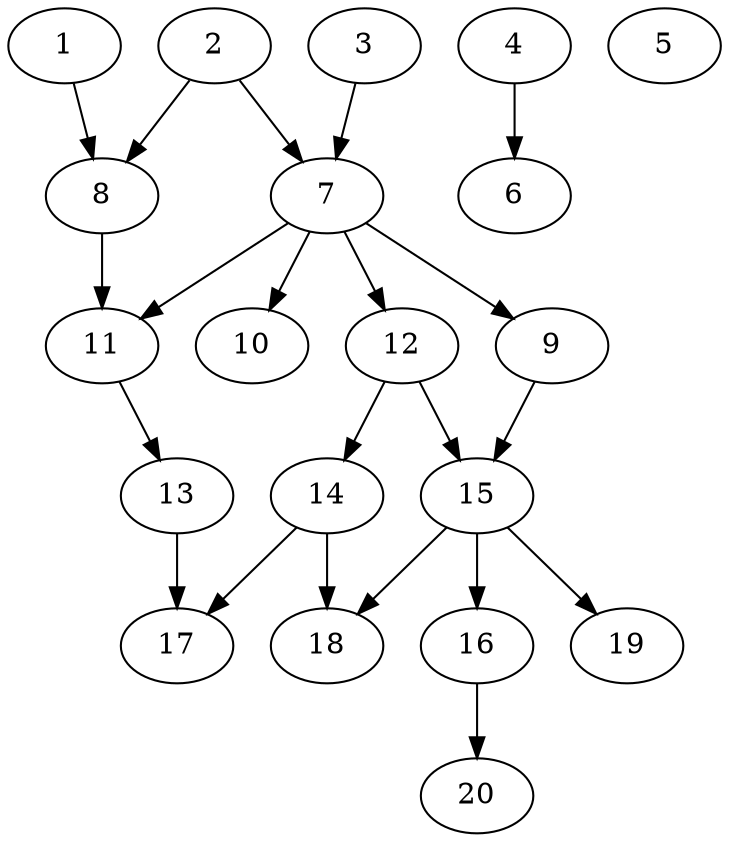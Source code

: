 // DAG automatically generated by daggen at Sat Jul 27 15:37:47 2019
// ./daggen --dot -n 20 --ccr 0.4 --fat 0.5 --regular 0.5 --density 0.4 --mindata 5242880 --maxdata 52428800 
digraph G {
  1 [size="51799040", alpha="0.02", expect_size="20719616"] 
  1 -> 8 [size ="20719616"]
  2 [size="45772800", alpha="0.05", expect_size="18309120"] 
  2 -> 7 [size ="18309120"]
  2 -> 8 [size ="18309120"]
  3 [size="61263360", alpha="0.03", expect_size="24505344"] 
  3 -> 7 [size ="24505344"]
  4 [size="92139520", alpha="0.01", expect_size="36855808"] 
  4 -> 6 [size ="36855808"]
  5 [size="84331520", alpha="0.13", expect_size="33732608"] 
  6 [size="76794880", alpha="0.03", expect_size="30717952"] 
  7 [size="67927040", alpha="0.06", expect_size="27170816"] 
  7 -> 9 [size ="27170816"]
  7 -> 10 [size ="27170816"]
  7 -> 11 [size ="27170816"]
  7 -> 12 [size ="27170816"]
  8 [size="43394560", alpha="0.06", expect_size="17357824"] 
  8 -> 11 [size ="17357824"]
  9 [size="105845760", alpha="0.14", expect_size="42338304"] 
  9 -> 15 [size ="42338304"]
  10 [size="59240960", alpha="0.05", expect_size="23696384"] 
  11 [size="54392320", alpha="0.07", expect_size="21756928"] 
  11 -> 13 [size ="21756928"]
  12 [size="69040640", alpha="0.18", expect_size="27616256"] 
  12 -> 14 [size ="27616256"]
  12 -> 15 [size ="27616256"]
  13 [size="100922880", alpha="0.18", expect_size="40369152"] 
  13 -> 17 [size ="40369152"]
  14 [size="117670400", alpha="0.01", expect_size="47068160"] 
  14 -> 17 [size ="47068160"]
  14 -> 18 [size ="47068160"]
  15 [size="125383680", alpha="0.14", expect_size="50153472"] 
  15 -> 16 [size ="50153472"]
  15 -> 18 [size ="50153472"]
  15 -> 19 [size ="50153472"]
  16 [size="84636160", alpha="0.02", expect_size="33854464"] 
  16 -> 20 [size ="33854464"]
  17 [size="102627840", alpha="0.05", expect_size="41051136"] 
  18 [size="19793920", alpha="0.03", expect_size="7917568"] 
  19 [size="57541120", alpha="0.17", expect_size="23016448"] 
  20 [size="23902720", alpha="0.17", expect_size="9561088"] 
}
